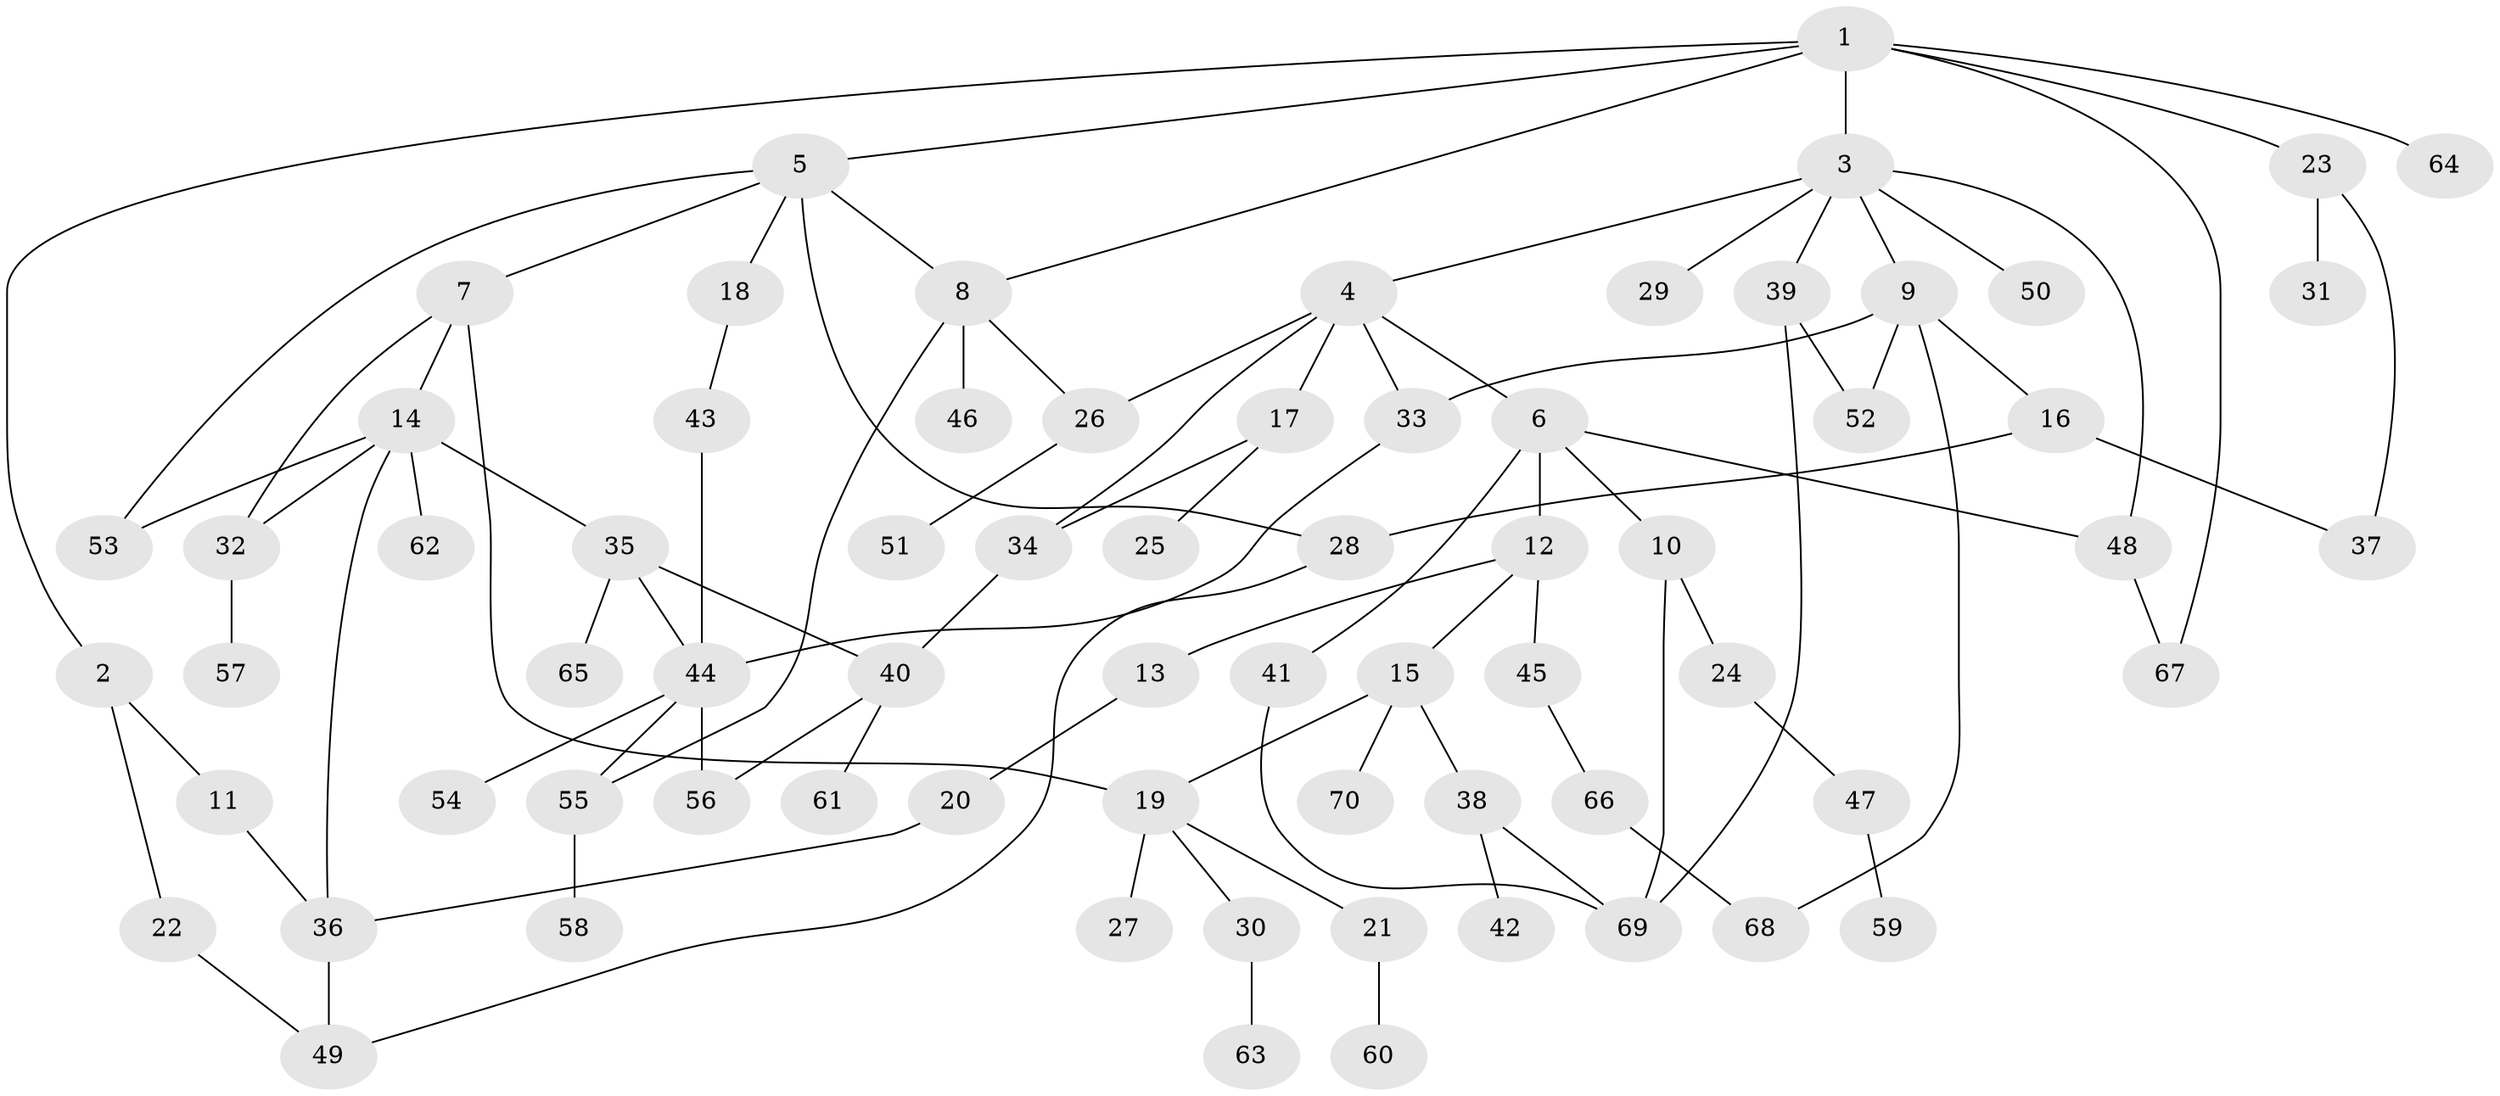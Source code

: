// Generated by graph-tools (version 1.1) at 2025/42/03/09/25 04:42:21]
// undirected, 70 vertices, 94 edges
graph export_dot {
graph [start="1"]
  node [color=gray90,style=filled];
  1;
  2;
  3;
  4;
  5;
  6;
  7;
  8;
  9;
  10;
  11;
  12;
  13;
  14;
  15;
  16;
  17;
  18;
  19;
  20;
  21;
  22;
  23;
  24;
  25;
  26;
  27;
  28;
  29;
  30;
  31;
  32;
  33;
  34;
  35;
  36;
  37;
  38;
  39;
  40;
  41;
  42;
  43;
  44;
  45;
  46;
  47;
  48;
  49;
  50;
  51;
  52;
  53;
  54;
  55;
  56;
  57;
  58;
  59;
  60;
  61;
  62;
  63;
  64;
  65;
  66;
  67;
  68;
  69;
  70;
  1 -- 2;
  1 -- 3;
  1 -- 5;
  1 -- 8;
  1 -- 23;
  1 -- 64;
  1 -- 67;
  2 -- 11;
  2 -- 22;
  3 -- 4;
  3 -- 9;
  3 -- 29;
  3 -- 39;
  3 -- 48;
  3 -- 50;
  4 -- 6;
  4 -- 17;
  4 -- 26;
  4 -- 34;
  4 -- 33;
  5 -- 7;
  5 -- 18;
  5 -- 28;
  5 -- 53;
  5 -- 8;
  6 -- 10;
  6 -- 12;
  6 -- 41;
  6 -- 48;
  7 -- 14;
  7 -- 32;
  7 -- 19;
  8 -- 46;
  8 -- 55;
  8 -- 26;
  9 -- 16;
  9 -- 33;
  9 -- 68;
  9 -- 52;
  10 -- 24;
  10 -- 69;
  11 -- 36;
  12 -- 13;
  12 -- 15;
  12 -- 45;
  13 -- 20;
  14 -- 35;
  14 -- 62;
  14 -- 53;
  14 -- 36;
  14 -- 32;
  15 -- 19;
  15 -- 38;
  15 -- 70;
  16 -- 28;
  16 -- 37;
  17 -- 25;
  17 -- 34;
  18 -- 43;
  19 -- 21;
  19 -- 27;
  19 -- 30;
  20 -- 36;
  21 -- 60;
  22 -- 49;
  23 -- 31;
  23 -- 37;
  24 -- 47;
  26 -- 51;
  28 -- 49;
  30 -- 63;
  32 -- 57;
  33 -- 44;
  34 -- 40;
  35 -- 40;
  35 -- 65;
  35 -- 44;
  36 -- 49;
  38 -- 42;
  38 -- 69;
  39 -- 52;
  39 -- 69;
  40 -- 61;
  40 -- 56;
  41 -- 69;
  43 -- 44;
  44 -- 54;
  44 -- 56;
  44 -- 55;
  45 -- 66;
  47 -- 59;
  48 -- 67;
  55 -- 58;
  66 -- 68;
}
